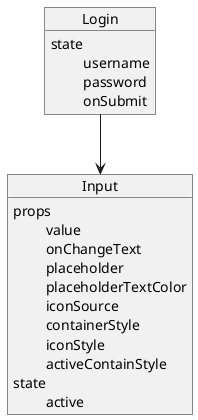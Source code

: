 @startuml "login page"
object Login{
    state
    \t username
    \t password
    \t onSubmit
}
object Input{
    props
    \t value
    \t onChangeText
    \t placeholder
    \t placeholderTextColor
    \t iconSource
    \t containerStyle
    \t iconStyle
    \t activeContainStyle
    state
    \t active
}
Login -->Input
@enduml
